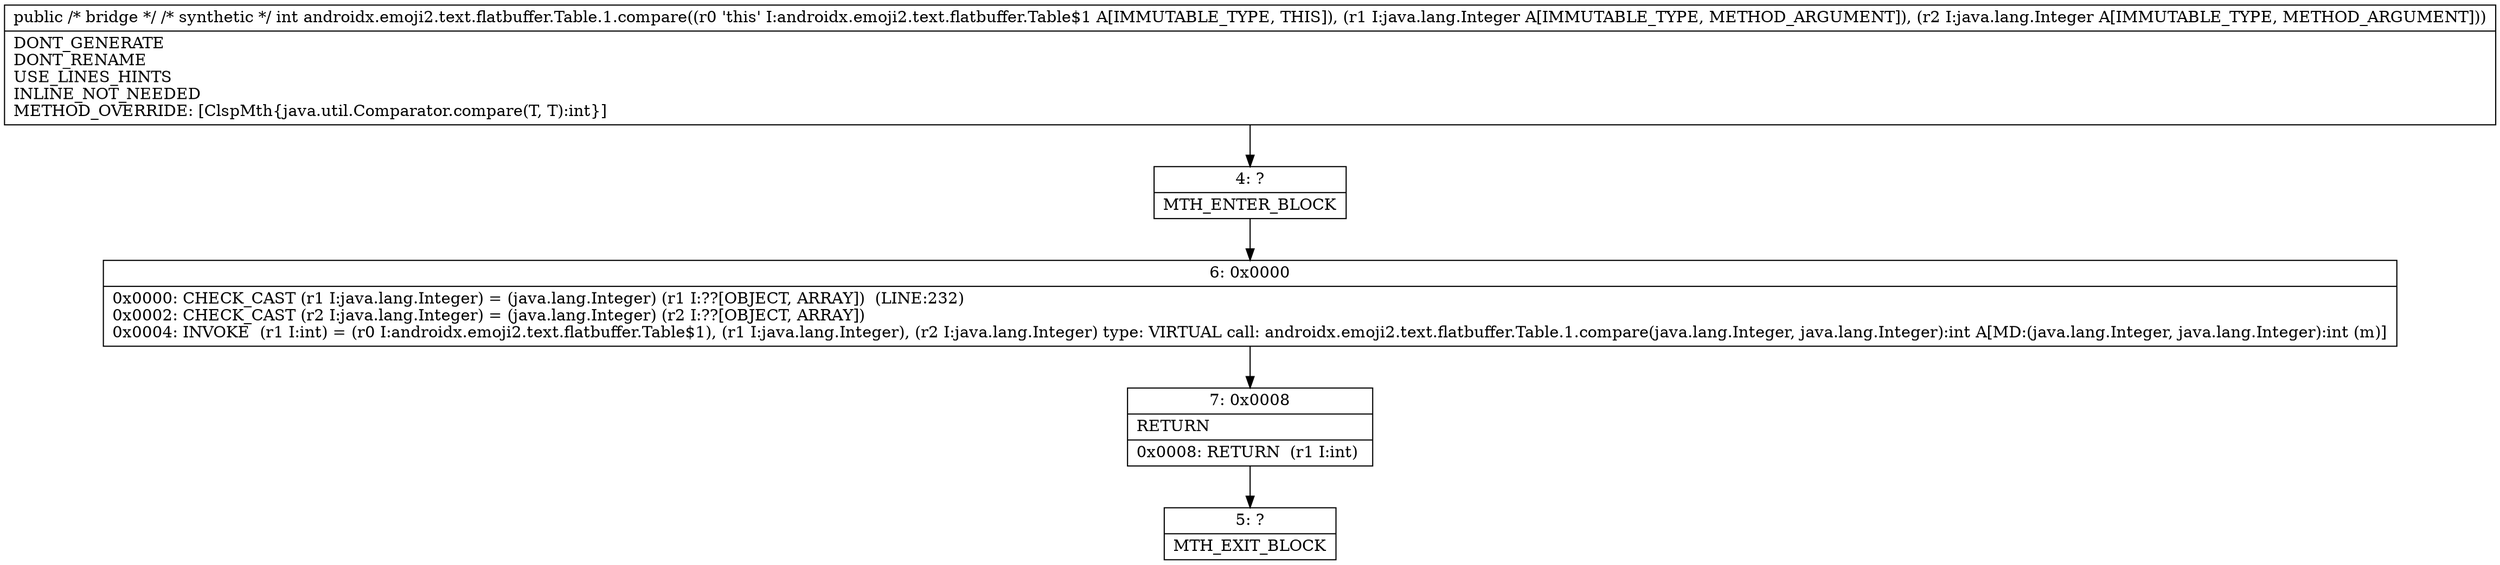 digraph "CFG forandroidx.emoji2.text.flatbuffer.Table.1.compare(Ljava\/lang\/Object;Ljava\/lang\/Object;)I" {
Node_4 [shape=record,label="{4\:\ ?|MTH_ENTER_BLOCK\l}"];
Node_6 [shape=record,label="{6\:\ 0x0000|0x0000: CHECK_CAST (r1 I:java.lang.Integer) = (java.lang.Integer) (r1 I:??[OBJECT, ARRAY])  (LINE:232)\l0x0002: CHECK_CAST (r2 I:java.lang.Integer) = (java.lang.Integer) (r2 I:??[OBJECT, ARRAY]) \l0x0004: INVOKE  (r1 I:int) = (r0 I:androidx.emoji2.text.flatbuffer.Table$1), (r1 I:java.lang.Integer), (r2 I:java.lang.Integer) type: VIRTUAL call: androidx.emoji2.text.flatbuffer.Table.1.compare(java.lang.Integer, java.lang.Integer):int A[MD:(java.lang.Integer, java.lang.Integer):int (m)]\l}"];
Node_7 [shape=record,label="{7\:\ 0x0008|RETURN\l|0x0008: RETURN  (r1 I:int) \l}"];
Node_5 [shape=record,label="{5\:\ ?|MTH_EXIT_BLOCK\l}"];
MethodNode[shape=record,label="{public \/* bridge *\/ \/* synthetic *\/ int androidx.emoji2.text.flatbuffer.Table.1.compare((r0 'this' I:androidx.emoji2.text.flatbuffer.Table$1 A[IMMUTABLE_TYPE, THIS]), (r1 I:java.lang.Integer A[IMMUTABLE_TYPE, METHOD_ARGUMENT]), (r2 I:java.lang.Integer A[IMMUTABLE_TYPE, METHOD_ARGUMENT]))  | DONT_GENERATE\lDONT_RENAME\lUSE_LINES_HINTS\lINLINE_NOT_NEEDED\lMETHOD_OVERRIDE: [ClspMth\{java.util.Comparator.compare(T, T):int\}]\l}"];
MethodNode -> Node_4;Node_4 -> Node_6;
Node_6 -> Node_7;
Node_7 -> Node_5;
}


